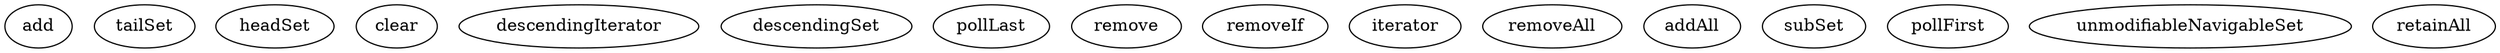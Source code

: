 digraph G {
add;
tailSet;
headSet;
clear;
descendingIterator;
descendingSet;
pollLast;
remove;
removeIf;
iterator;
removeAll;
addAll;
subSet;
pollFirst;
unmodifiableNavigableSet;
retainAll;
}